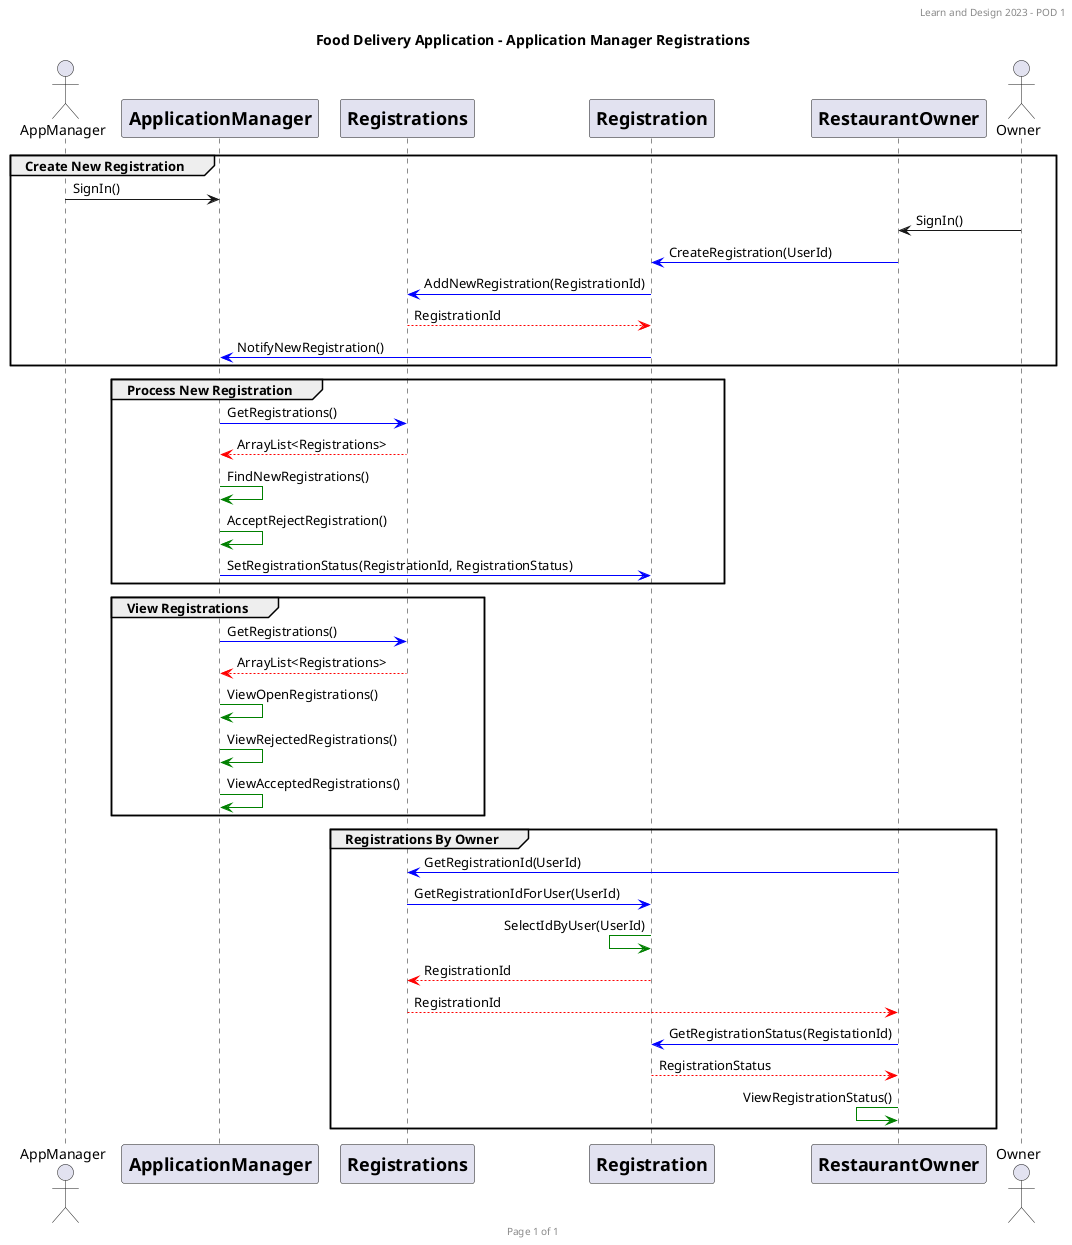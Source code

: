 @startuml
header Learn and Design 2023 - POD 1
footer Page %page% of %lastpage%

title: Food Delivery Application - Application Manager Registrations

actor AppManager

participant ApplicationManager [
    = ApplicationManager
]

participant Registrations [
    = Registrations
]

participant Registration [
    = Registration
]

participant RestaurantOwner [
    = RestaurantOwner
]

actor Owner

    group Create New Registration
AppManager -> ApplicationManager : SignIn()
RestaurantOwner <- Owner : SignIn()
Registration <[#blue]- RestaurantOwner : CreateRegistration(UserId)
Registrations <[#blue]- Registration : AddNewRegistration(RegistrationId)
Registrations --[#red]> Registration : RegistrationId
ApplicationManager <[#blue]- Registration : NotifyNewRegistration()
    end
    group Process New Registration
Registrations <[#blue]- ApplicationManager : GetRegistrations()
Registrations --[#red]> ApplicationManager : ArrayList<Registrations>
ApplicationManager -[#green]> ApplicationManager : FindNewRegistrations()
ApplicationManager -[#green]> ApplicationManager : AcceptRejectRegistration()
ApplicationManager -[#blue]> Registration : SetRegistrationStatus(RegistrationId, RegistrationStatus)
    end
    group View Registrations
Registrations <[#blue]- ApplicationManager : GetRegistrations()
Registrations --[#red]> ApplicationManager : ArrayList<Registrations>
ApplicationManager -[#green]> ApplicationManager : ViewOpenRegistrations()
ApplicationManager -[#green]> ApplicationManager : ViewRejectedRegistrations()
ApplicationManager -[#green]> ApplicationManager : ViewAcceptedRegistrations()
    end
    group Registrations By Owner
Registrations <[#blue]- RestaurantOwner : GetRegistrationId(UserId)
Registration <[#blue]- Registrations : GetRegistrationIdForUser(UserId)
Registration <[#green]- Registration : SelectIdByUser(UserId)
Registrations <[#red]-- Registration : RegistrationId
Registrations --[#red]> RestaurantOwner : RegistrationId
Registration <[#blue]- RestaurantOwner : GetRegistrationStatus(RegistationId)
Registration --[#red]> RestaurantOwner : RegistrationStatus
RestaurantOwner <[#green]- RestaurantOwner : ViewRegistrationStatus()
    end


@enduml
